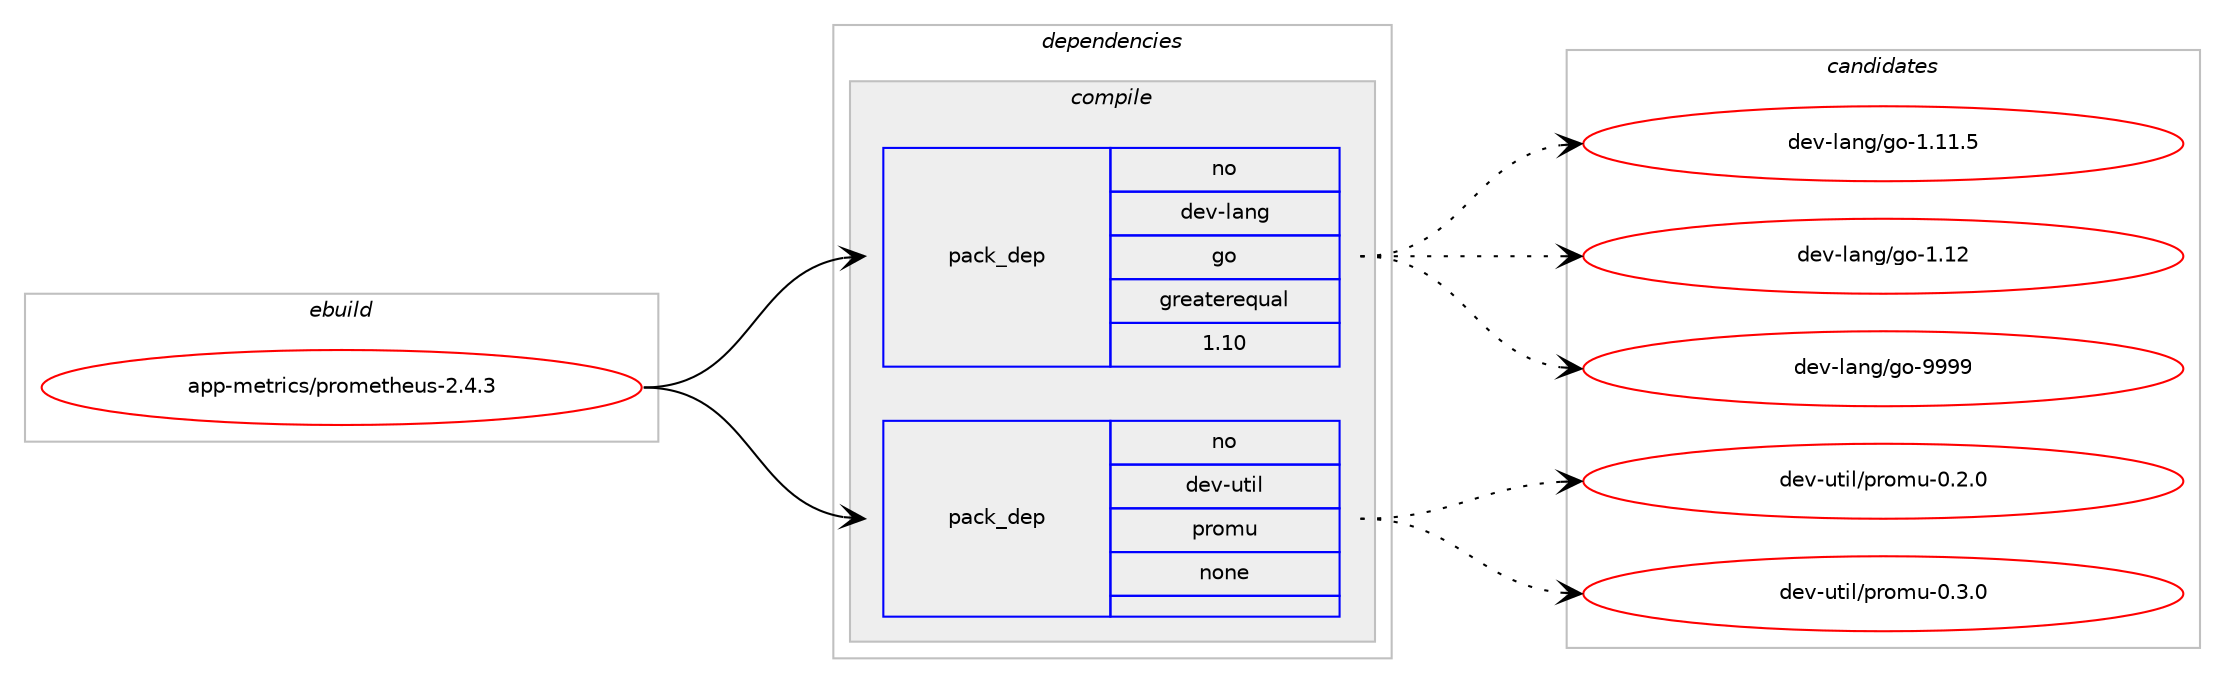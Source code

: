 digraph prolog {

# *************
# Graph options
# *************

newrank=true;
concentrate=true;
compound=true;
graph [rankdir=LR,fontname=Helvetica,fontsize=10,ranksep=1.5];#, ranksep=2.5, nodesep=0.2];
edge  [arrowhead=vee];
node  [fontname=Helvetica,fontsize=10];

# **********
# The ebuild
# **********

subgraph cluster_leftcol {
color=gray;
rank=same;
label=<<i>ebuild</i>>;
id [label="app-metrics/prometheus-2.4.3", color=red, width=4, href="../app-metrics/prometheus-2.4.3.svg"];
}

# ****************
# The dependencies
# ****************

subgraph cluster_midcol {
color=gray;
label=<<i>dependencies</i>>;
subgraph cluster_compile {
fillcolor="#eeeeee";
style=filled;
label=<<i>compile</i>>;
subgraph pack924521 {
dependency1297800 [label=<<TABLE BORDER="0" CELLBORDER="1" CELLSPACING="0" CELLPADDING="4" WIDTH="220"><TR><TD ROWSPAN="6" CELLPADDING="30">pack_dep</TD></TR><TR><TD WIDTH="110">no</TD></TR><TR><TD>dev-lang</TD></TR><TR><TD>go</TD></TR><TR><TD>greaterequal</TD></TR><TR><TD>1.10</TD></TR></TABLE>>, shape=none, color=blue];
}
id:e -> dependency1297800:w [weight=20,style="solid",arrowhead="vee"];
subgraph pack924522 {
dependency1297801 [label=<<TABLE BORDER="0" CELLBORDER="1" CELLSPACING="0" CELLPADDING="4" WIDTH="220"><TR><TD ROWSPAN="6" CELLPADDING="30">pack_dep</TD></TR><TR><TD WIDTH="110">no</TD></TR><TR><TD>dev-util</TD></TR><TR><TD>promu</TD></TR><TR><TD>none</TD></TR><TR><TD></TD></TR></TABLE>>, shape=none, color=blue];
}
id:e -> dependency1297801:w [weight=20,style="solid",arrowhead="vee"];
}
subgraph cluster_compileandrun {
fillcolor="#eeeeee";
style=filled;
label=<<i>compile and run</i>>;
}
subgraph cluster_run {
fillcolor="#eeeeee";
style=filled;
label=<<i>run</i>>;
}
}

# **************
# The candidates
# **************

subgraph cluster_choices {
rank=same;
color=gray;
label=<<i>candidates</i>>;

subgraph choice924521 {
color=black;
nodesep=1;
choice10010111845108971101034710311145494649494653 [label="dev-lang/go-1.11.5", color=red, width=4,href="../dev-lang/go-1.11.5.svg"];
choice1001011184510897110103471031114549464950 [label="dev-lang/go-1.12", color=red, width=4,href="../dev-lang/go-1.12.svg"];
choice1001011184510897110103471031114557575757 [label="dev-lang/go-9999", color=red, width=4,href="../dev-lang/go-9999.svg"];
dependency1297800:e -> choice10010111845108971101034710311145494649494653:w [style=dotted,weight="100"];
dependency1297800:e -> choice1001011184510897110103471031114549464950:w [style=dotted,weight="100"];
dependency1297800:e -> choice1001011184510897110103471031114557575757:w [style=dotted,weight="100"];
}
subgraph choice924522 {
color=black;
nodesep=1;
choice1001011184511711610510847112114111109117454846504648 [label="dev-util/promu-0.2.0", color=red, width=4,href="../dev-util/promu-0.2.0.svg"];
choice1001011184511711610510847112114111109117454846514648 [label="dev-util/promu-0.3.0", color=red, width=4,href="../dev-util/promu-0.3.0.svg"];
dependency1297801:e -> choice1001011184511711610510847112114111109117454846504648:w [style=dotted,weight="100"];
dependency1297801:e -> choice1001011184511711610510847112114111109117454846514648:w [style=dotted,weight="100"];
}
}

}
